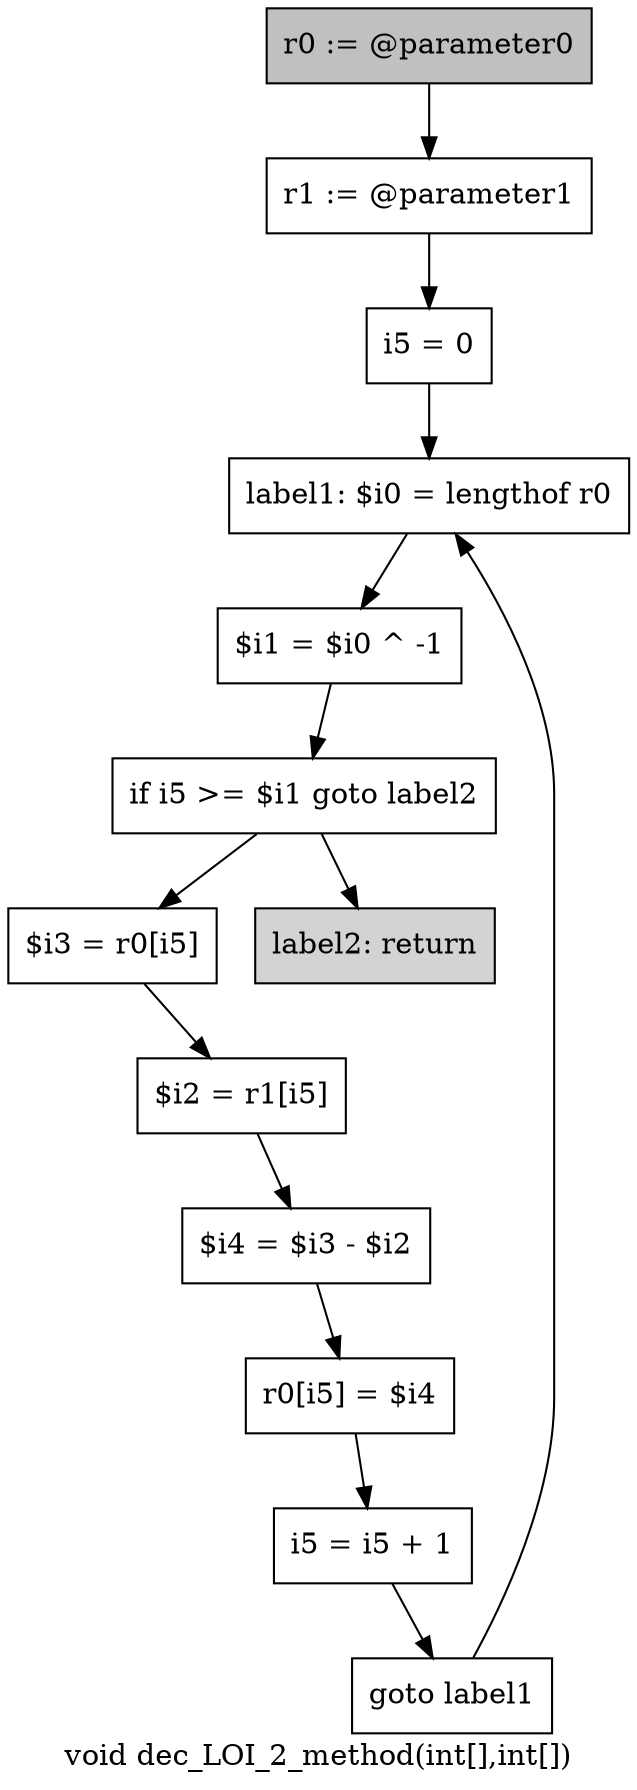 digraph "void dec_LOI_2_method(int[],int[])" {
    label="void dec_LOI_2_method(int[],int[])";
    node [shape=box];
    "0" [style=filled,fillcolor=gray,label="r0 := @parameter0",];
    "1" [label="r1 := @parameter1",];
    "0"->"1";
    "2" [label="i5 = 0",];
    "1"->"2";
    "3" [label="label1: $i0 = lengthof r0",];
    "2"->"3";
    "4" [label="$i1 = $i0 ^ -1",];
    "3"->"4";
    "5" [label="if i5 >= $i1 goto label2",];
    "4"->"5";
    "6" [label="$i3 = r0[i5]",];
    "5"->"6";
    "12" [style=filled,fillcolor=lightgray,label="label2: return",];
    "5"->"12";
    "7" [label="$i2 = r1[i5]",];
    "6"->"7";
    "8" [label="$i4 = $i3 - $i2",];
    "7"->"8";
    "9" [label="r0[i5] = $i4",];
    "8"->"9";
    "10" [label="i5 = i5 + 1",];
    "9"->"10";
    "11" [label="goto label1",];
    "10"->"11";
    "11"->"3";
}
